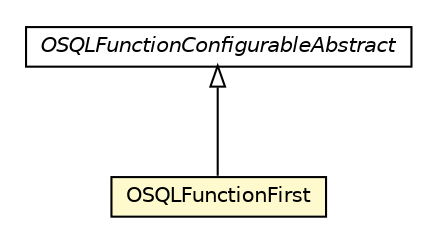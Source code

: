 #!/usr/local/bin/dot
#
# Class diagram 
# Generated by UMLGraph version R5_6-24-gf6e263 (http://www.umlgraph.org/)
#

digraph G {
	edge [fontname="Helvetica",fontsize=10,labelfontname="Helvetica",labelfontsize=10];
	node [fontname="Helvetica",fontsize=10,shape=plaintext];
	nodesep=0.25;
	ranksep=0.5;
	// com.orientechnologies.orient.core.sql.functions.OSQLFunctionConfigurableAbstract
	c3341757 [label=<<table title="com.orientechnologies.orient.core.sql.functions.OSQLFunctionConfigurableAbstract" border="0" cellborder="1" cellspacing="0" cellpadding="2" port="p" href="../OSQLFunctionConfigurableAbstract.html">
		<tr><td><table border="0" cellspacing="0" cellpadding="1">
<tr><td align="center" balign="center"><font face="Helvetica-Oblique"> OSQLFunctionConfigurableAbstract </font></td></tr>
		</table></td></tr>
		</table>>, URL="../OSQLFunctionConfigurableAbstract.html", fontname="Helvetica", fontcolor="black", fontsize=10.0];
	// com.orientechnologies.orient.core.sql.functions.coll.OSQLFunctionFirst
	c3341796 [label=<<table title="com.orientechnologies.orient.core.sql.functions.coll.OSQLFunctionFirst" border="0" cellborder="1" cellspacing="0" cellpadding="2" port="p" bgcolor="lemonChiffon" href="./OSQLFunctionFirst.html">
		<tr><td><table border="0" cellspacing="0" cellpadding="1">
<tr><td align="center" balign="center"> OSQLFunctionFirst </td></tr>
		</table></td></tr>
		</table>>, URL="./OSQLFunctionFirst.html", fontname="Helvetica", fontcolor="black", fontsize=10.0];
	//com.orientechnologies.orient.core.sql.functions.coll.OSQLFunctionFirst extends com.orientechnologies.orient.core.sql.functions.OSQLFunctionConfigurableAbstract
	c3341757:p -> c3341796:p [dir=back,arrowtail=empty];
}

